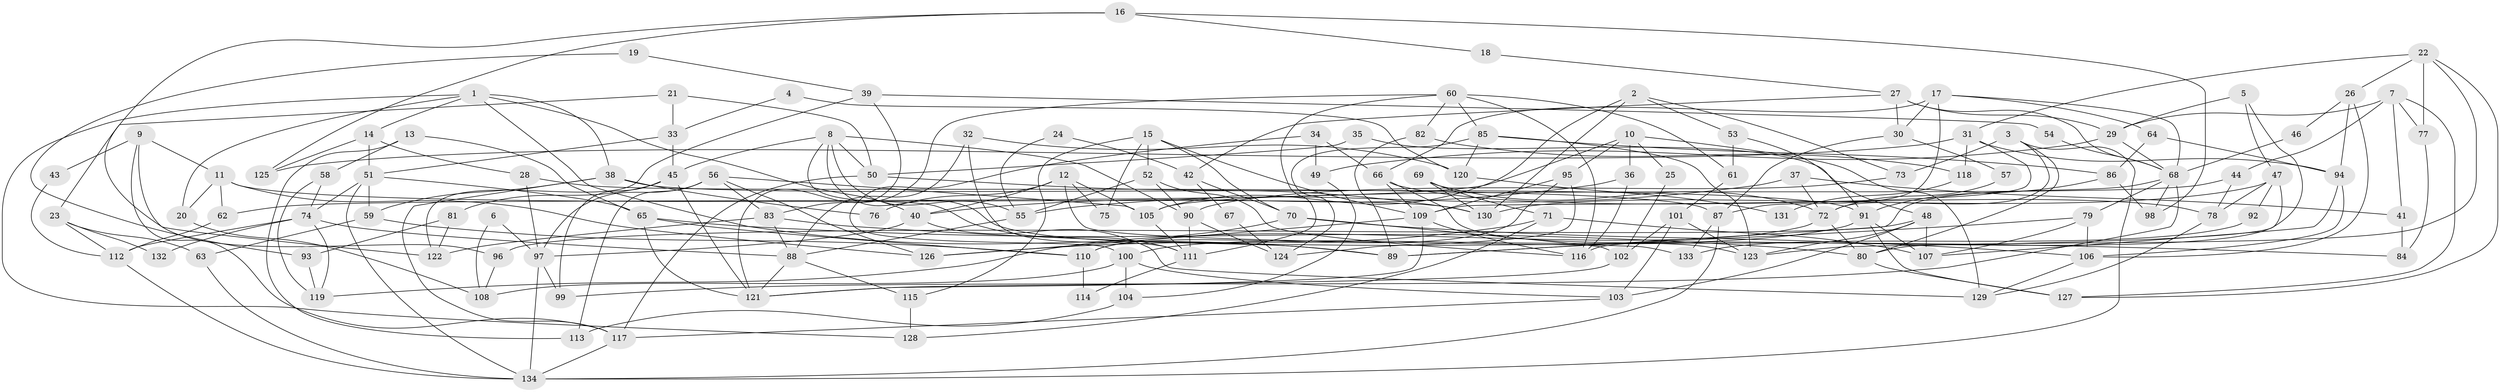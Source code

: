 // Generated by graph-tools (version 1.1) at 2025/50/03/09/25 03:50:05]
// undirected, 134 vertices, 268 edges
graph export_dot {
graph [start="1"]
  node [color=gray90,style=filled];
  1;
  2;
  3;
  4;
  5;
  6;
  7;
  8;
  9;
  10;
  11;
  12;
  13;
  14;
  15;
  16;
  17;
  18;
  19;
  20;
  21;
  22;
  23;
  24;
  25;
  26;
  27;
  28;
  29;
  30;
  31;
  32;
  33;
  34;
  35;
  36;
  37;
  38;
  39;
  40;
  41;
  42;
  43;
  44;
  45;
  46;
  47;
  48;
  49;
  50;
  51;
  52;
  53;
  54;
  55;
  56;
  57;
  58;
  59;
  60;
  61;
  62;
  63;
  64;
  65;
  66;
  67;
  68;
  69;
  70;
  71;
  72;
  73;
  74;
  75;
  76;
  77;
  78;
  79;
  80;
  81;
  82;
  83;
  84;
  85;
  86;
  87;
  88;
  89;
  90;
  91;
  92;
  93;
  94;
  95;
  96;
  97;
  98;
  99;
  100;
  101;
  102;
  103;
  104;
  105;
  106;
  107;
  108;
  109;
  110;
  111;
  112;
  113;
  114;
  115;
  116;
  117;
  118;
  119;
  120;
  121;
  122;
  123;
  124;
  125;
  126;
  127;
  128;
  129;
  130;
  131;
  132;
  133;
  134;
  1 -- 128;
  1 -- 89;
  1 -- 14;
  1 -- 20;
  1 -- 38;
  1 -- 40;
  2 -- 105;
  2 -- 130;
  2 -- 53;
  2 -- 73;
  3 -- 134;
  3 -- 73;
  3 -- 72;
  3 -- 80;
  4 -- 33;
  4 -- 120;
  5 -- 116;
  5 -- 47;
  5 -- 29;
  6 -- 97;
  6 -- 108;
  7 -- 41;
  7 -- 127;
  7 -- 29;
  7 -- 44;
  7 -- 77;
  8 -- 111;
  8 -- 50;
  8 -- 45;
  8 -- 55;
  8 -- 89;
  8 -- 90;
  9 -- 117;
  9 -- 11;
  9 -- 43;
  9 -- 122;
  10 -- 95;
  10 -- 129;
  10 -- 25;
  10 -- 36;
  10 -- 62;
  11 -- 130;
  11 -- 20;
  11 -- 62;
  11 -- 126;
  12 -- 40;
  12 -- 105;
  12 -- 75;
  12 -- 76;
  12 -- 133;
  13 -- 65;
  13 -- 58;
  13 -- 113;
  14 -- 28;
  14 -- 51;
  14 -- 125;
  15 -- 109;
  15 -- 52;
  15 -- 70;
  15 -- 75;
  15 -- 115;
  16 -- 98;
  16 -- 125;
  16 -- 18;
  16 -- 96;
  17 -- 30;
  17 -- 68;
  17 -- 64;
  17 -- 66;
  17 -- 87;
  18 -- 27;
  19 -- 39;
  19 -- 93;
  20 -- 108;
  21 -- 33;
  21 -- 23;
  21 -- 50;
  22 -- 127;
  22 -- 26;
  22 -- 31;
  22 -- 77;
  22 -- 80;
  23 -- 63;
  23 -- 112;
  23 -- 132;
  24 -- 42;
  24 -- 55;
  25 -- 102;
  26 -- 106;
  26 -- 94;
  26 -- 46;
  27 -- 68;
  27 -- 29;
  27 -- 30;
  27 -- 42;
  28 -- 87;
  28 -- 97;
  29 -- 49;
  29 -- 68;
  30 -- 87;
  30 -- 57;
  31 -- 109;
  31 -- 94;
  31 -- 118;
  31 -- 125;
  32 -- 111;
  32 -- 88;
  32 -- 120;
  33 -- 45;
  33 -- 51;
  34 -- 66;
  34 -- 49;
  34 -- 100;
  35 -- 50;
  35 -- 48;
  36 -- 116;
  36 -- 40;
  37 -- 55;
  37 -- 72;
  37 -- 41;
  38 -- 117;
  38 -- 59;
  38 -- 76;
  38 -- 91;
  39 -- 121;
  39 -- 122;
  39 -- 54;
  40 -- 97;
  40 -- 129;
  41 -- 84;
  42 -- 70;
  42 -- 67;
  43 -- 112;
  44 -- 78;
  44 -- 105;
  45 -- 99;
  45 -- 81;
  45 -- 121;
  46 -- 68;
  47 -- 130;
  47 -- 78;
  47 -- 92;
  47 -- 123;
  48 -- 107;
  48 -- 123;
  48 -- 96;
  48 -- 103;
  49 -- 104;
  50 -- 117;
  50 -- 130;
  51 -- 59;
  51 -- 65;
  51 -- 74;
  51 -- 134;
  52 -- 55;
  52 -- 116;
  52 -- 90;
  53 -- 61;
  53 -- 91;
  54 -- 68;
  55 -- 88;
  56 -- 97;
  56 -- 126;
  56 -- 83;
  56 -- 105;
  56 -- 113;
  57 -- 72;
  58 -- 119;
  58 -- 74;
  59 -- 110;
  59 -- 63;
  60 -- 111;
  60 -- 85;
  60 -- 61;
  60 -- 82;
  60 -- 83;
  60 -- 116;
  61 -- 101;
  62 -- 112;
  63 -- 134;
  64 -- 94;
  64 -- 86;
  65 -- 80;
  65 -- 110;
  65 -- 121;
  66 -- 123;
  66 -- 78;
  66 -- 109;
  67 -- 124;
  68 -- 79;
  68 -- 89;
  68 -- 98;
  68 -- 99;
  69 -- 72;
  69 -- 71;
  69 -- 130;
  70 -- 102;
  70 -- 106;
  70 -- 119;
  71 -- 107;
  71 -- 126;
  71 -- 128;
  72 -- 80;
  72 -- 110;
  73 -- 90;
  74 -- 88;
  74 -- 112;
  74 -- 119;
  74 -- 132;
  77 -- 84;
  78 -- 129;
  79 -- 106;
  79 -- 89;
  79 -- 107;
  80 -- 127;
  81 -- 122;
  81 -- 93;
  82 -- 89;
  82 -- 118;
  83 -- 84;
  83 -- 88;
  83 -- 122;
  85 -- 86;
  85 -- 124;
  85 -- 120;
  85 -- 123;
  86 -- 91;
  86 -- 98;
  87 -- 134;
  87 -- 133;
  88 -- 121;
  88 -- 115;
  90 -- 111;
  90 -- 124;
  91 -- 100;
  91 -- 107;
  91 -- 127;
  92 -- 133;
  93 -- 119;
  94 -- 107;
  94 -- 106;
  95 -- 110;
  95 -- 109;
  95 -- 124;
  96 -- 108;
  97 -- 134;
  97 -- 99;
  100 -- 103;
  100 -- 104;
  100 -- 108;
  101 -- 123;
  101 -- 103;
  101 -- 102;
  102 -- 121;
  103 -- 117;
  104 -- 113;
  105 -- 111;
  106 -- 129;
  109 -- 121;
  109 -- 116;
  109 -- 126;
  110 -- 114;
  111 -- 114;
  112 -- 134;
  115 -- 128;
  117 -- 134;
  118 -- 131;
  120 -- 131;
}
